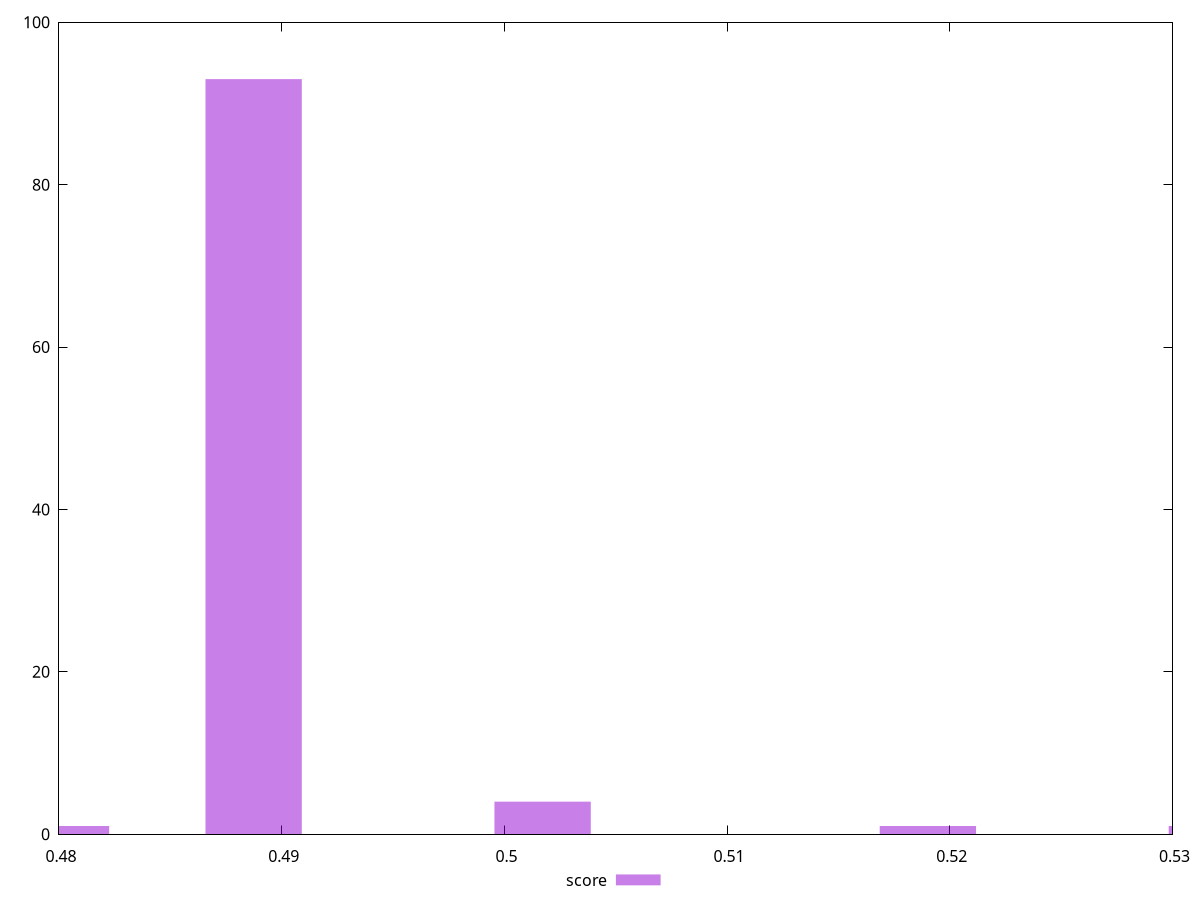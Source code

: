 reset

$score <<EOF
0.5017158490166733 4
0.48874043912831105 93
0.5319918054228518 1
0.5190163955344896 1
0.4800901658694029 1
EOF

set key outside below
set boxwidth 0.00432513662945408
set xrange [0.48:0.53]
set yrange [0:100]
set trange [0:100]
set style fill transparent solid 0.5 noborder
set terminal svg size 640, 490 enhanced background rgb 'white'
set output "report_00025_2021-02-22T21:38:55.199Z/uses-http2/samples/pages+cached+noadtech/score/histogram.svg"

plot $score title "score" with boxes

reset
